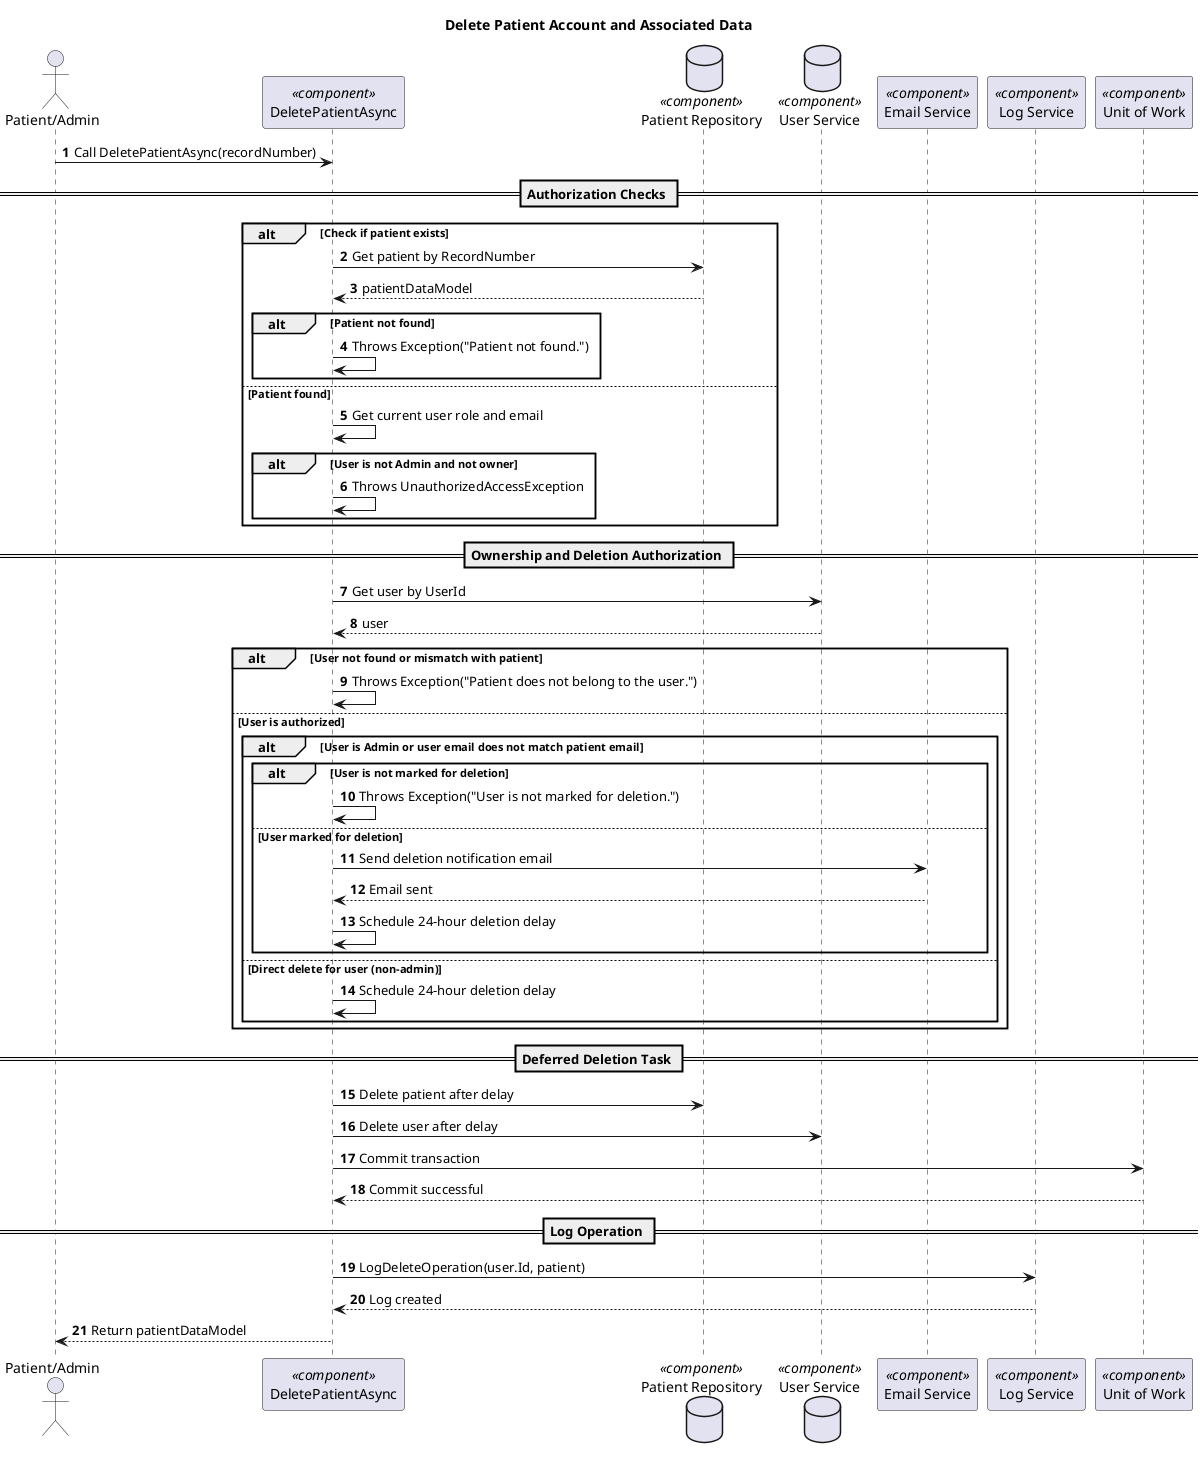 @startuml
autonumber
skinparam packageStyle rect

title Delete Patient Account and Associated Data

actor "Patient/Admin" as User
participant "DeletePatientAsync" as DeletePatient <<component>>
database "Patient Repository" as PatientRepo <<component>>
database "User Service" as UserService <<component>>
participant "Email Service" as EmailService <<component>>
participant "Log Service" as LogService <<component>>
participant "Unit of Work" as UnitOfWork <<component>>

User -> DeletePatient : Call DeletePatientAsync(recordNumber)

== Authorization Checks ==
alt Check if patient exists
    DeletePatient -> PatientRepo : Get patient by RecordNumber
    PatientRepo --> DeletePatient : patientDataModel

    alt Patient not found
        DeletePatient -> DeletePatient : Throws Exception("Patient not found.")
    end
else Patient found
    DeletePatient -> DeletePatient : Get current user role and email

    alt User is not Admin and not owner
        DeletePatient -> DeletePatient : Throws UnauthorizedAccessException
    end
end

== Ownership and Deletion Authorization ==
DeletePatient -> UserService : Get user by UserId
UserService --> DeletePatient : user

alt User not found or mismatch with patient
    DeletePatient -> DeletePatient : Throws Exception("Patient does not belong to the user.")
else User is authorized
    alt User is Admin or user email does not match patient email
        alt User is not marked for deletion
            DeletePatient -> DeletePatient : Throws Exception("User is not marked for deletion.")
        else User marked for deletion
            DeletePatient -> EmailService : Send deletion notification email
            EmailService --> DeletePatient : Email sent
            DeletePatient -> DeletePatient : Schedule 24-hour deletion delay
        end
    else Direct delete for user (non-admin)
        DeletePatient -> DeletePatient : Schedule 24-hour deletion delay
    end
end

== Deferred Deletion Task ==
DeletePatient -> PatientRepo : Delete patient after delay
DeletePatient -> UserService : Delete user after delay
DeletePatient -> UnitOfWork : Commit transaction
UnitOfWork --> DeletePatient : Commit successful

== Log Operation ==
DeletePatient -> LogService : LogDeleteOperation(user.Id, patient)
LogService --> DeletePatient : Log created

DeletePatient --> User : Return patientDataModel

@enduml
